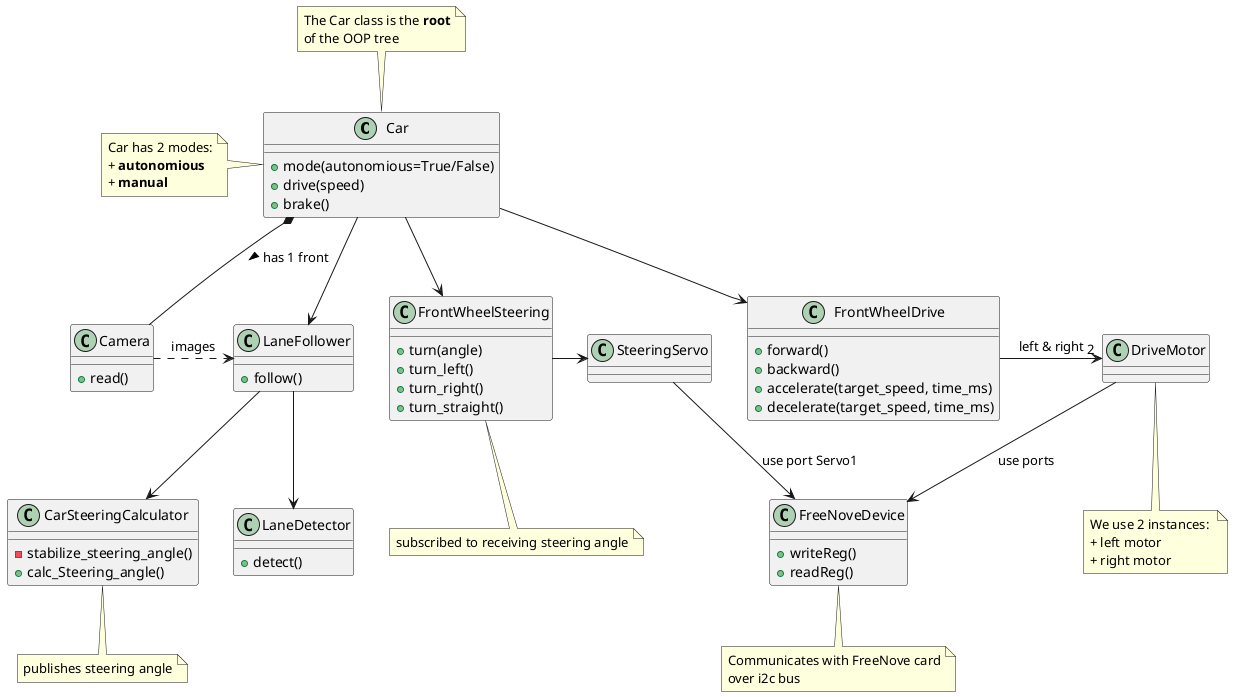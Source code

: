 @startuml Test
class Car {
    + mode(autonomious=True/False)
    + drive(speed)
    + brake()
}

note top of Car
The Car class is the <b>root</b>
of the OOP tree
end note

note left of Car
Car has 2 modes:
+ <b>autonomious</b>
+ <b>manual</b>
end note

class FrontWheelDrive {
    + forward()
    + backward()
    + accelerate(target_speed, time_ms)
    + decelerate(target_speed, time_ms)
}

class FrontWheelSteering {
    + turn(angle)
    + turn_left()
    + turn_right()
    + turn_straight()
}
note bottom of FrontWheelSteering
subscribed to receiving steering angle
end note


class Camera {
    + read()
}

class LaneFollower {
    + follow()
}

class LaneDetector {
    + detect()
}

class CarSteeringCalculator {
    - stabilize_steering_angle()
    + calc_Steering_angle()
}
note bottom of CarSteeringCalculator
publishes steering angle
end note

class FreeNoveDevice {
    + writeReg()
    + readReg()
}
note bottom of FreeNoveDevice
Communicates with FreeNove card
over i2c bus
end note



Car *-- Camera: has 1 front >
Car --> LaneFollower
Car --> FrontWheelSteering
Car --> FrontWheelDrive

Camera .> LaneFollower : images

LaneFollower --> LaneDetector
LaneFollower --> CarSteeringCalculator



FrontWheelSteering -> SteeringServo

SteeringServo --> FreeNoveDevice : use port Servo1


FrontWheelDrive -> "2" DriveMotor: left & right
note bottom of DriveMotor
We use 2 instances: 
+ left motor 
+ right motor
end note

DriveMotor --> FreeNoveDevice : use ports 

@enduml
